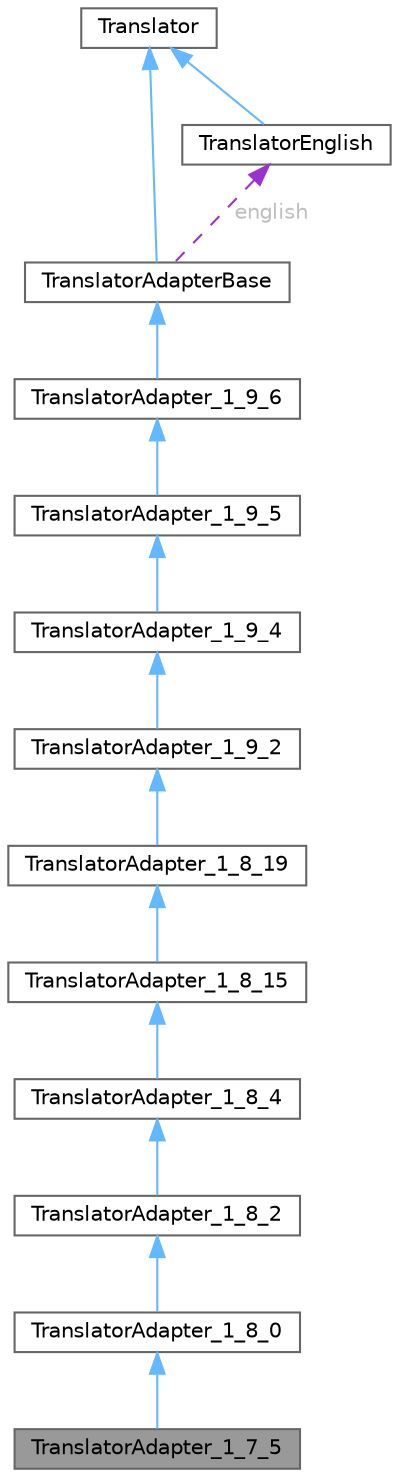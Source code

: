 digraph "TranslatorAdapter_1_7_5"
{
 // INTERACTIVE_SVG=YES
 // LATEX_PDF_SIZE
  bgcolor="transparent";
  edge [fontname=Helvetica,fontsize=10,labelfontname=Helvetica,labelfontsize=10];
  node [fontname=Helvetica,fontsize=10,shape=box,height=0.2,width=0.4];
  Node1 [id="Node000001",label="TranslatorAdapter_1_7_5",height=0.2,width=0.4,color="gray40", fillcolor="grey60", style="filled", fontcolor="black",tooltip="Adapter class for languages that only contain translations up to version 1.7.5."];
  Node2 -> Node1 [id="edge1_Node000001_Node000002",dir="back",color="steelblue1",style="solid"];
  Node2 [id="Node000002",label="TranslatorAdapter_1_8_0",height=0.2,width=0.4,color="gray40", fillcolor="white", style="filled",URL="$de/d49/class_translator_adapter__1__8__0.html",tooltip="Adapter class for languages that only contain translations up to version 1.8.0."];
  Node3 -> Node2 [id="edge2_Node000002_Node000003",dir="back",color="steelblue1",style="solid"];
  Node3 [id="Node000003",label="TranslatorAdapter_1_8_2",height=0.2,width=0.4,color="gray40", fillcolor="white", style="filled",URL="$d2/d75/class_translator_adapter__1__8__2.html",tooltip=" "];
  Node4 -> Node3 [id="edge3_Node000003_Node000004",dir="back",color="steelblue1",style="solid"];
  Node4 [id="Node000004",label="TranslatorAdapter_1_8_4",height=0.2,width=0.4,color="gray40", fillcolor="white", style="filled",URL="$de/d2f/class_translator_adapter__1__8__4.html",tooltip=" "];
  Node5 -> Node4 [id="edge4_Node000004_Node000005",dir="back",color="steelblue1",style="solid"];
  Node5 [id="Node000005",label="TranslatorAdapter_1_8_15",height=0.2,width=0.4,color="gray40", fillcolor="white", style="filled",URL="$d4/d2e/class_translator_adapter__1__8__15.html",tooltip=" "];
  Node6 -> Node5 [id="edge5_Node000005_Node000006",dir="back",color="steelblue1",style="solid"];
  Node6 [id="Node000006",label="TranslatorAdapter_1_8_19",height=0.2,width=0.4,color="gray40", fillcolor="white", style="filled",URL="$de/dde/class_translator_adapter__1__8__19.html",tooltip=" "];
  Node7 -> Node6 [id="edge6_Node000006_Node000007",dir="back",color="steelblue1",style="solid"];
  Node7 [id="Node000007",label="TranslatorAdapter_1_9_2",height=0.2,width=0.4,color="gray40", fillcolor="white", style="filled",URL="$d3/d2e/class_translator_adapter__1__9__2.html",tooltip=" "];
  Node8 -> Node7 [id="edge7_Node000007_Node000008",dir="back",color="steelblue1",style="solid"];
  Node8 [id="Node000008",label="TranslatorAdapter_1_9_4",height=0.2,width=0.4,color="gray40", fillcolor="white", style="filled",URL="$d0/d33/class_translator_adapter__1__9__4.html",tooltip=" "];
  Node9 -> Node8 [id="edge8_Node000008_Node000009",dir="back",color="steelblue1",style="solid"];
  Node9 [id="Node000009",label="TranslatorAdapter_1_9_5",height=0.2,width=0.4,color="gray40", fillcolor="white", style="filled",URL="$dd/dba/class_translator_adapter__1__9__5.html",tooltip=" "];
  Node10 -> Node9 [id="edge9_Node000009_Node000010",dir="back",color="steelblue1",style="solid"];
  Node10 [id="Node000010",label="TranslatorAdapter_1_9_6",height=0.2,width=0.4,color="gray40", fillcolor="white", style="filled",URL="$db/d71/class_translator_adapter__1__9__6.html",tooltip=" "];
  Node11 -> Node10 [id="edge10_Node000010_Node000011",dir="back",color="steelblue1",style="solid"];
  Node11 [id="Node000011",label="TranslatorAdapterBase",height=0.2,width=0.4,color="gray40", fillcolor="white", style="filled",URL="$db/d6c/class_translator_adapter_base.html",tooltip="Base of the translator adapter tree."];
  Node12 -> Node11 [id="edge11_Node000011_Node000012",dir="back",color="steelblue1",style="solid"];
  Node12 [id="Node000012",label="Translator",height=0.2,width=0.4,color="gray40", fillcolor="white", style="filled",URL="$d8/dfb/class_translator.html",tooltip="Abstract base class for all translatable text fragments."];
  Node13 -> Node11 [id="edge12_Node000011_Node000013",dir="back",color="darkorchid3",style="dashed",label=" english",fontcolor="grey" ];
  Node13 [id="Node000013",label="TranslatorEnglish",height=0.2,width=0.4,color="gray40", fillcolor="white", style="filled",URL="$d6/d78/class_translator_english.html",tooltip=" "];
  Node12 -> Node13 [id="edge13_Node000013_Node000012",dir="back",color="steelblue1",style="solid"];
}
